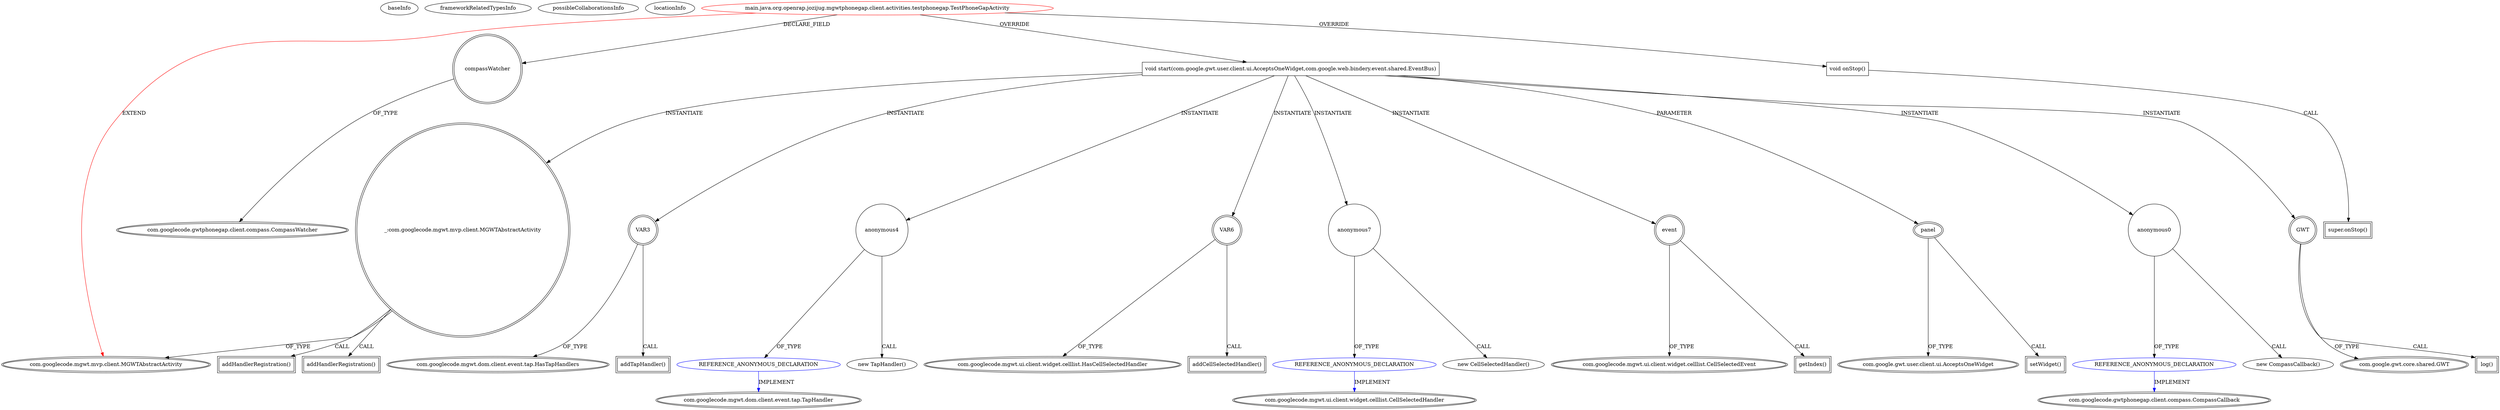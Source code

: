 digraph {
baseInfo[graphId=4406,category="extension_graph",isAnonymous=false,possibleRelation=true]
frameworkRelatedTypesInfo[0="com.googlecode.mgwt.mvp.client.MGWTAbstractActivity"]
possibleCollaborationsInfo[0="4406~OVERRIDING_METHOD_DECLARATION-INSTANTIATION-~com.googlecode.mgwt.mvp.client.MGWTAbstractActivity ~com.googlecode.gwtphonegap.client.compass.CompassCallback ~false~true",1="4406~OVERRIDING_METHOD_DECLARATION-INSTANTIATION-~com.googlecode.mgwt.mvp.client.MGWTAbstractActivity ~com.googlecode.mgwt.ui.client.widget.celllist.CellSelectedHandler ~false~true",2="4406~OVERRIDING_METHOD_DECLARATION-INSTANTIATION-~com.googlecode.mgwt.mvp.client.MGWTAbstractActivity ~com.googlecode.mgwt.dom.client.event.tap.TapHandler ~false~true"]
locationInfo[projectName="rjdkolb-jozijug_phonegapdemo",filePath="/rjdkolb-jozijug_phonegapdemo/jozijug_phonegapdemo-master/src/main/java/org/openrap/jozijug/mgwtphonegap/client/activities/testphonegap/TestPhoneGapActivity.java",contextSignature="TestPhoneGapActivity",graphId="4406"]
0[label="main.java.org.openrap.jozijug.mgwtphonegap.client.activities.testphonegap.TestPhoneGapActivity",vertexType="ROOT_CLIENT_CLASS_DECLARATION",isFrameworkType=false,color=red]
1[label="com.googlecode.mgwt.mvp.client.MGWTAbstractActivity",vertexType="FRAMEWORK_CLASS_TYPE",isFrameworkType=true,peripheries=2]
2[label="compassWatcher",vertexType="FIELD_DECLARATION",isFrameworkType=true,peripheries=2,shape=circle]
3[label="com.googlecode.gwtphonegap.client.compass.CompassWatcher",vertexType="FRAMEWORK_INTERFACE_TYPE",isFrameworkType=true,peripheries=2]
4[label="void start(com.google.gwt.user.client.ui.AcceptsOneWidget,com.google.web.bindery.event.shared.EventBus)",vertexType="OVERRIDING_METHOD_DECLARATION",isFrameworkType=false,shape=box]
5[label="panel",vertexType="PARAMETER_DECLARATION",isFrameworkType=true,peripheries=2]
6[label="com.google.gwt.user.client.ui.AcceptsOneWidget",vertexType="FRAMEWORK_INTERFACE_TYPE",isFrameworkType=true,peripheries=2]
8[label="anonymous0",vertexType="VARIABLE_EXPRESION",isFrameworkType=false,shape=circle]
9[label="REFERENCE_ANONYMOUS_DECLARATION",vertexType="REFERENCE_ANONYMOUS_DECLARATION",isFrameworkType=false,color=blue]
10[label="com.googlecode.gwtphonegap.client.compass.CompassCallback",vertexType="FRAMEWORK_INTERFACE_TYPE",isFrameworkType=true,peripheries=2]
7[label="new CompassCallback()",vertexType="CONSTRUCTOR_CALL",isFrameworkType=false]
11[label="GWT",vertexType="VARIABLE_EXPRESION",isFrameworkType=true,peripheries=2,shape=circle]
13[label="com.google.gwt.core.shared.GWT",vertexType="FRAMEWORK_CLASS_TYPE",isFrameworkType=true,peripheries=2]
12[label="log()",vertexType="INSIDE_CALL",isFrameworkType=true,peripheries=2,shape=box]
14[label="_:com.googlecode.mgwt.mvp.client.MGWTAbstractActivity",vertexType="VARIABLE_EXPRESION",isFrameworkType=true,peripheries=2,shape=circle]
15[label="addHandlerRegistration()",vertexType="INSIDE_CALL",isFrameworkType=true,peripheries=2,shape=box]
17[label="VAR3",vertexType="VARIABLE_EXPRESION",isFrameworkType=true,peripheries=2,shape=circle]
19[label="com.googlecode.mgwt.dom.client.event.tap.HasTapHandlers",vertexType="FRAMEWORK_INTERFACE_TYPE",isFrameworkType=true,peripheries=2]
18[label="addTapHandler()",vertexType="INSIDE_CALL",isFrameworkType=true,peripheries=2,shape=box]
21[label="anonymous4",vertexType="VARIABLE_EXPRESION",isFrameworkType=false,shape=circle]
22[label="REFERENCE_ANONYMOUS_DECLARATION",vertexType="REFERENCE_ANONYMOUS_DECLARATION",isFrameworkType=false,color=blue]
23[label="com.googlecode.mgwt.dom.client.event.tap.TapHandler",vertexType="FRAMEWORK_INTERFACE_TYPE",isFrameworkType=true,peripheries=2]
20[label="new TapHandler()",vertexType="CONSTRUCTOR_CALL",isFrameworkType=false]
25[label="addHandlerRegistration()",vertexType="INSIDE_CALL",isFrameworkType=true,peripheries=2,shape=box]
26[label="VAR6",vertexType="VARIABLE_EXPRESION",isFrameworkType=true,peripheries=2,shape=circle]
28[label="com.googlecode.mgwt.ui.client.widget.celllist.HasCellSelectedHandler",vertexType="FRAMEWORK_INTERFACE_TYPE",isFrameworkType=true,peripheries=2]
27[label="addCellSelectedHandler()",vertexType="INSIDE_CALL",isFrameworkType=true,peripheries=2,shape=box]
30[label="anonymous7",vertexType="VARIABLE_EXPRESION",isFrameworkType=false,shape=circle]
31[label="REFERENCE_ANONYMOUS_DECLARATION",vertexType="REFERENCE_ANONYMOUS_DECLARATION",isFrameworkType=false,color=blue]
32[label="com.googlecode.mgwt.ui.client.widget.celllist.CellSelectedHandler",vertexType="FRAMEWORK_INTERFACE_TYPE",isFrameworkType=true,peripheries=2]
29[label="new CellSelectedHandler()",vertexType="CONSTRUCTOR_CALL",isFrameworkType=false]
33[label="event",vertexType="VARIABLE_EXPRESION",isFrameworkType=true,peripheries=2,shape=circle]
35[label="com.googlecode.mgwt.ui.client.widget.celllist.CellSelectedEvent",vertexType="FRAMEWORK_CLASS_TYPE",isFrameworkType=true,peripheries=2]
34[label="getIndex()",vertexType="INSIDE_CALL",isFrameworkType=true,peripheries=2,shape=box]
37[label="setWidget()",vertexType="INSIDE_CALL",isFrameworkType=true,peripheries=2,shape=box]
38[label="void onStop()",vertexType="OVERRIDING_METHOD_DECLARATION",isFrameworkType=false,shape=box]
39[label="super.onStop()",vertexType="SUPER_CALL",isFrameworkType=true,peripheries=2,shape=box]
0->1[label="EXTEND",color=red]
0->2[label="DECLARE_FIELD"]
2->3[label="OF_TYPE"]
0->4[label="OVERRIDE"]
5->6[label="OF_TYPE"]
4->5[label="PARAMETER"]
4->8[label="INSTANTIATE"]
9->10[label="IMPLEMENT",color=blue]
8->9[label="OF_TYPE"]
8->7[label="CALL"]
4->11[label="INSTANTIATE"]
11->13[label="OF_TYPE"]
11->12[label="CALL"]
4->14[label="INSTANTIATE"]
14->1[label="OF_TYPE"]
14->15[label="CALL"]
4->17[label="INSTANTIATE"]
17->19[label="OF_TYPE"]
17->18[label="CALL"]
4->21[label="INSTANTIATE"]
22->23[label="IMPLEMENT",color=blue]
21->22[label="OF_TYPE"]
21->20[label="CALL"]
14->25[label="CALL"]
4->26[label="INSTANTIATE"]
26->28[label="OF_TYPE"]
26->27[label="CALL"]
4->30[label="INSTANTIATE"]
31->32[label="IMPLEMENT",color=blue]
30->31[label="OF_TYPE"]
30->29[label="CALL"]
4->33[label="INSTANTIATE"]
33->35[label="OF_TYPE"]
33->34[label="CALL"]
5->37[label="CALL"]
0->38[label="OVERRIDE"]
38->39[label="CALL"]
}
